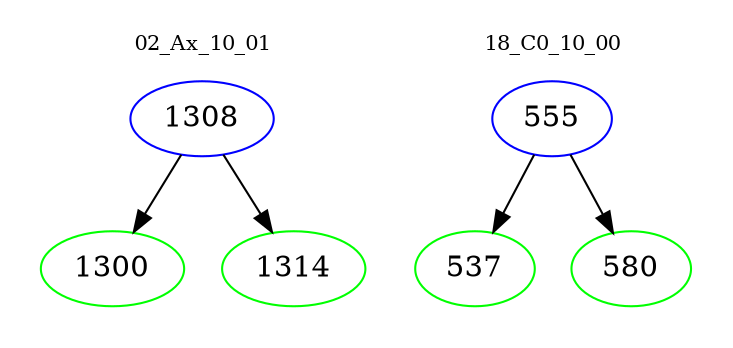 digraph{
subgraph cluster_0 {
color = white
label = "02_Ax_10_01";
fontsize=10;
T0_1308 [label="1308", color="blue"]
T0_1308 -> T0_1300 [color="black"]
T0_1300 [label="1300", color="green"]
T0_1308 -> T0_1314 [color="black"]
T0_1314 [label="1314", color="green"]
}
subgraph cluster_1 {
color = white
label = "18_C0_10_00";
fontsize=10;
T1_555 [label="555", color="blue"]
T1_555 -> T1_537 [color="black"]
T1_537 [label="537", color="green"]
T1_555 -> T1_580 [color="black"]
T1_580 [label="580", color="green"]
}
}
